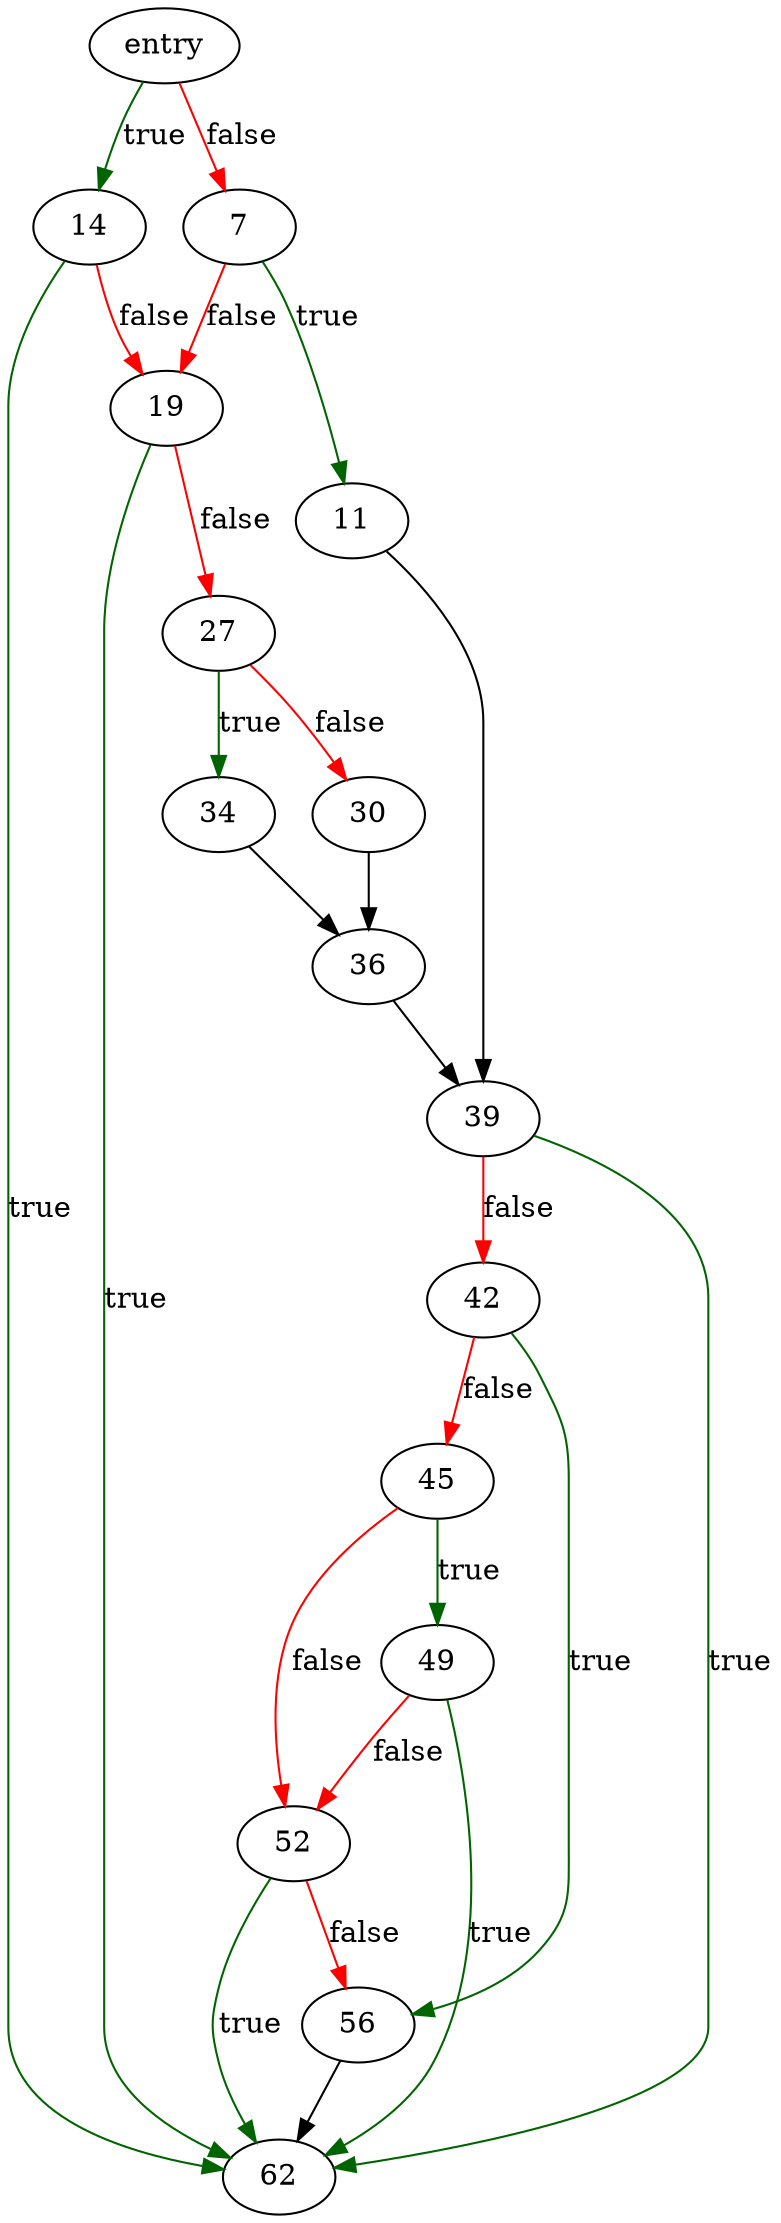 digraph "di_set_lookup" {
	// Node definitions.
	3 [label=entry];
	7;
	11;
	14;
	19;
	27;
	30;
	34;
	36;
	39;
	42;
	45;
	49;
	52;
	56;
	62;

	// Edge definitions.
	3 -> 7 [
		color=red
		label=false
	];
	3 -> 14 [
		color=darkgreen
		label=true
	];
	7 -> 11 [
		color=darkgreen
		label=true
	];
	7 -> 19 [
		color=red
		label=false
	];
	11 -> 39;
	14 -> 19 [
		color=red
		label=false
	];
	14 -> 62 [
		color=darkgreen
		label=true
	];
	19 -> 27 [
		color=red
		label=false
	];
	19 -> 62 [
		color=darkgreen
		label=true
	];
	27 -> 30 [
		color=red
		label=false
	];
	27 -> 34 [
		color=darkgreen
		label=true
	];
	30 -> 36;
	34 -> 36;
	36 -> 39;
	39 -> 42 [
		color=red
		label=false
	];
	39 -> 62 [
		color=darkgreen
		label=true
	];
	42 -> 45 [
		color=red
		label=false
	];
	42 -> 56 [
		color=darkgreen
		label=true
	];
	45 -> 49 [
		color=darkgreen
		label=true
	];
	45 -> 52 [
		color=red
		label=false
	];
	49 -> 52 [
		color=red
		label=false
	];
	49 -> 62 [
		color=darkgreen
		label=true
	];
	52 -> 56 [
		color=red
		label=false
	];
	52 -> 62 [
		color=darkgreen
		label=true
	];
	56 -> 62;
}